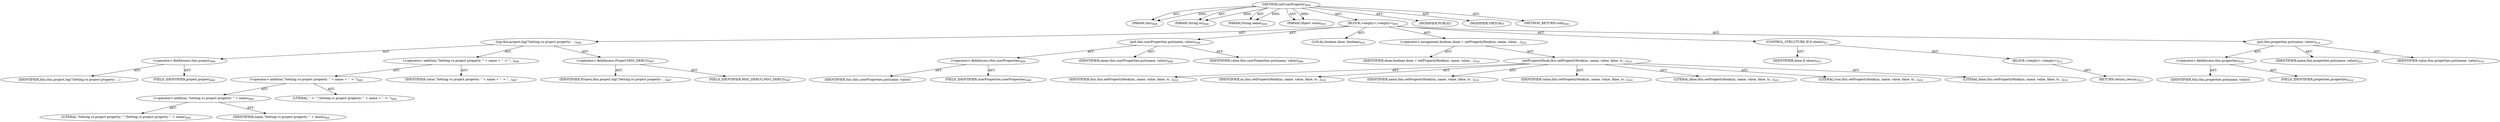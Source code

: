 digraph "setUserProperty" {  
"111669149707" [label = <(METHOD,setUserProperty)<SUB>404</SUB>> ]
"115964116999" [label = <(PARAM,this)<SUB>404</SUB>> ]
"115964117031" [label = <(PARAM,String ns)<SUB>404</SUB>> ]
"115964117032" [label = <(PARAM,String name)<SUB>404</SUB>> ]
"115964117033" [label = <(PARAM,Object value)<SUB>405</SUB>> ]
"25769803808" [label = <(BLOCK,&lt;empty&gt;,&lt;empty&gt;)<SUB>405</SUB>> ]
"30064771211" [label = <(log,this.project.log(&quot;Setting ro project property: ...)<SUB>406</SUB>> ]
"30064771212" [label = <(&lt;operator&gt;.fieldAccess,this.project)<SUB>406</SUB>> ]
"68719476879" [label = <(IDENTIFIER,this,this.project.log(&quot;Setting ro project property: ...)> ]
"55834574875" [label = <(FIELD_IDENTIFIER,project,project)<SUB>406</SUB>> ]
"30064771213" [label = <(&lt;operator&gt;.addition,&quot;Setting ro project property: &quot; + name + &quot; -&gt; &quot;...)<SUB>406</SUB>> ]
"30064771214" [label = <(&lt;operator&gt;.addition,&quot;Setting ro project property: &quot; + name + &quot; -&gt; &quot;)<SUB>406</SUB>> ]
"30064771215" [label = <(&lt;operator&gt;.addition,&quot;Setting ro project property: &quot; + name)<SUB>406</SUB>> ]
"90194313262" [label = <(LITERAL,&quot;Setting ro project property: &quot;,&quot;Setting ro project property: &quot; + name)<SUB>406</SUB>> ]
"68719476880" [label = <(IDENTIFIER,name,&quot;Setting ro project property: &quot; + name)<SUB>406</SUB>> ]
"90194313263" [label = <(LITERAL,&quot; -&gt; &quot;,&quot;Setting ro project property: &quot; + name + &quot; -&gt; &quot;)<SUB>406</SUB>> ]
"68719476881" [label = <(IDENTIFIER,value,&quot;Setting ro project property: &quot; + name + &quot; -&gt; &quot;...)<SUB>407</SUB>> ]
"30064771216" [label = <(&lt;operator&gt;.fieldAccess,Project.MSG_DEBUG)<SUB>407</SUB>> ]
"68719476882" [label = <(IDENTIFIER,Project,this.project.log(&quot;Setting ro project property: ...)<SUB>407</SUB>> ]
"55834574876" [label = <(FIELD_IDENTIFIER,MSG_DEBUG,MSG_DEBUG)<SUB>407</SUB>> ]
"30064771217" [label = <(put,this.userProperties.put(name, value))<SUB>408</SUB>> ]
"30064771218" [label = <(&lt;operator&gt;.fieldAccess,this.userProperties)<SUB>408</SUB>> ]
"68719476883" [label = <(IDENTIFIER,this,this.userProperties.put(name, value))> ]
"55834574877" [label = <(FIELD_IDENTIFIER,userProperties,userProperties)<SUB>408</SUB>> ]
"68719476884" [label = <(IDENTIFIER,name,this.userProperties.put(name, value))<SUB>408</SUB>> ]
"68719476885" [label = <(IDENTIFIER,value,this.userProperties.put(name, value))<SUB>408</SUB>> ]
"94489280526" [label = <(LOCAL,boolean done: boolean)<SUB>410</SUB>> ]
"30064771219" [label = <(&lt;operator&gt;.assignment,boolean done = setPropertyHook(ns, name, value,...)<SUB>410</SUB>> ]
"68719476886" [label = <(IDENTIFIER,done,boolean done = setPropertyHook(ns, name, value,...)<SUB>410</SUB>> ]
"30064771220" [label = <(setPropertyHook,this.setPropertyHook(ns, name, value, false, tr...)<SUB>410</SUB>> ]
"68719476746" [label = <(IDENTIFIER,this,this.setPropertyHook(ns, name, value, false, tr...)<SUB>410</SUB>> ]
"68719476887" [label = <(IDENTIFIER,ns,this.setPropertyHook(ns, name, value, false, tr...)<SUB>410</SUB>> ]
"68719476888" [label = <(IDENTIFIER,name,this.setPropertyHook(ns, name, value, false, tr...)<SUB>410</SUB>> ]
"68719476889" [label = <(IDENTIFIER,value,this.setPropertyHook(ns, name, value, false, tr...)<SUB>410</SUB>> ]
"90194313264" [label = <(LITERAL,false,this.setPropertyHook(ns, name, value, false, tr...)<SUB>410</SUB>> ]
"90194313265" [label = <(LITERAL,true,this.setPropertyHook(ns, name, value, false, tr...)<SUB>410</SUB>> ]
"90194313266" [label = <(LITERAL,false,this.setPropertyHook(ns, name, value, false, tr...)<SUB>410</SUB>> ]
"47244640277" [label = <(CONTROL_STRUCTURE,IF,if (done))<SUB>411</SUB>> ]
"68719476890" [label = <(IDENTIFIER,done,if (done))<SUB>411</SUB>> ]
"25769803809" [label = <(BLOCK,&lt;empty&gt;,&lt;empty&gt;)<SUB>411</SUB>> ]
"146028888080" [label = <(RETURN,return;,return;)<SUB>412</SUB>> ]
"30064771221" [label = <(put,this.properties.put(name, value))<SUB>414</SUB>> ]
"30064771222" [label = <(&lt;operator&gt;.fieldAccess,this.properties)<SUB>414</SUB>> ]
"68719476891" [label = <(IDENTIFIER,this,this.properties.put(name, value))> ]
"55834574878" [label = <(FIELD_IDENTIFIER,properties,properties)<SUB>414</SUB>> ]
"68719476892" [label = <(IDENTIFIER,name,this.properties.put(name, value))<SUB>414</SUB>> ]
"68719476893" [label = <(IDENTIFIER,value,this.properties.put(name, value))<SUB>414</SUB>> ]
"133143986203" [label = <(MODIFIER,PUBLIC)> ]
"133143986204" [label = <(MODIFIER,VIRTUAL)> ]
"128849018891" [label = <(METHOD_RETURN,void)<SUB>404</SUB>> ]
  "111669149707" -> "115964116999"  [ label = "AST: "] 
  "111669149707" -> "115964117031"  [ label = "AST: "] 
  "111669149707" -> "115964117032"  [ label = "AST: "] 
  "111669149707" -> "115964117033"  [ label = "AST: "] 
  "111669149707" -> "25769803808"  [ label = "AST: "] 
  "111669149707" -> "133143986203"  [ label = "AST: "] 
  "111669149707" -> "133143986204"  [ label = "AST: "] 
  "111669149707" -> "128849018891"  [ label = "AST: "] 
  "25769803808" -> "30064771211"  [ label = "AST: "] 
  "25769803808" -> "30064771217"  [ label = "AST: "] 
  "25769803808" -> "94489280526"  [ label = "AST: "] 
  "25769803808" -> "30064771219"  [ label = "AST: "] 
  "25769803808" -> "47244640277"  [ label = "AST: "] 
  "25769803808" -> "30064771221"  [ label = "AST: "] 
  "30064771211" -> "30064771212"  [ label = "AST: "] 
  "30064771211" -> "30064771213"  [ label = "AST: "] 
  "30064771211" -> "30064771216"  [ label = "AST: "] 
  "30064771212" -> "68719476879"  [ label = "AST: "] 
  "30064771212" -> "55834574875"  [ label = "AST: "] 
  "30064771213" -> "30064771214"  [ label = "AST: "] 
  "30064771213" -> "68719476881"  [ label = "AST: "] 
  "30064771214" -> "30064771215"  [ label = "AST: "] 
  "30064771214" -> "90194313263"  [ label = "AST: "] 
  "30064771215" -> "90194313262"  [ label = "AST: "] 
  "30064771215" -> "68719476880"  [ label = "AST: "] 
  "30064771216" -> "68719476882"  [ label = "AST: "] 
  "30064771216" -> "55834574876"  [ label = "AST: "] 
  "30064771217" -> "30064771218"  [ label = "AST: "] 
  "30064771217" -> "68719476884"  [ label = "AST: "] 
  "30064771217" -> "68719476885"  [ label = "AST: "] 
  "30064771218" -> "68719476883"  [ label = "AST: "] 
  "30064771218" -> "55834574877"  [ label = "AST: "] 
  "30064771219" -> "68719476886"  [ label = "AST: "] 
  "30064771219" -> "30064771220"  [ label = "AST: "] 
  "30064771220" -> "68719476746"  [ label = "AST: "] 
  "30064771220" -> "68719476887"  [ label = "AST: "] 
  "30064771220" -> "68719476888"  [ label = "AST: "] 
  "30064771220" -> "68719476889"  [ label = "AST: "] 
  "30064771220" -> "90194313264"  [ label = "AST: "] 
  "30064771220" -> "90194313265"  [ label = "AST: "] 
  "30064771220" -> "90194313266"  [ label = "AST: "] 
  "47244640277" -> "68719476890"  [ label = "AST: "] 
  "47244640277" -> "25769803809"  [ label = "AST: "] 
  "25769803809" -> "146028888080"  [ label = "AST: "] 
  "30064771221" -> "30064771222"  [ label = "AST: "] 
  "30064771221" -> "68719476892"  [ label = "AST: "] 
  "30064771221" -> "68719476893"  [ label = "AST: "] 
  "30064771222" -> "68719476891"  [ label = "AST: "] 
  "30064771222" -> "55834574878"  [ label = "AST: "] 
  "111669149707" -> "115964116999"  [ label = "DDG: "] 
  "111669149707" -> "115964117031"  [ label = "DDG: "] 
  "111669149707" -> "115964117032"  [ label = "DDG: "] 
  "111669149707" -> "115964117033"  [ label = "DDG: "] 
}
